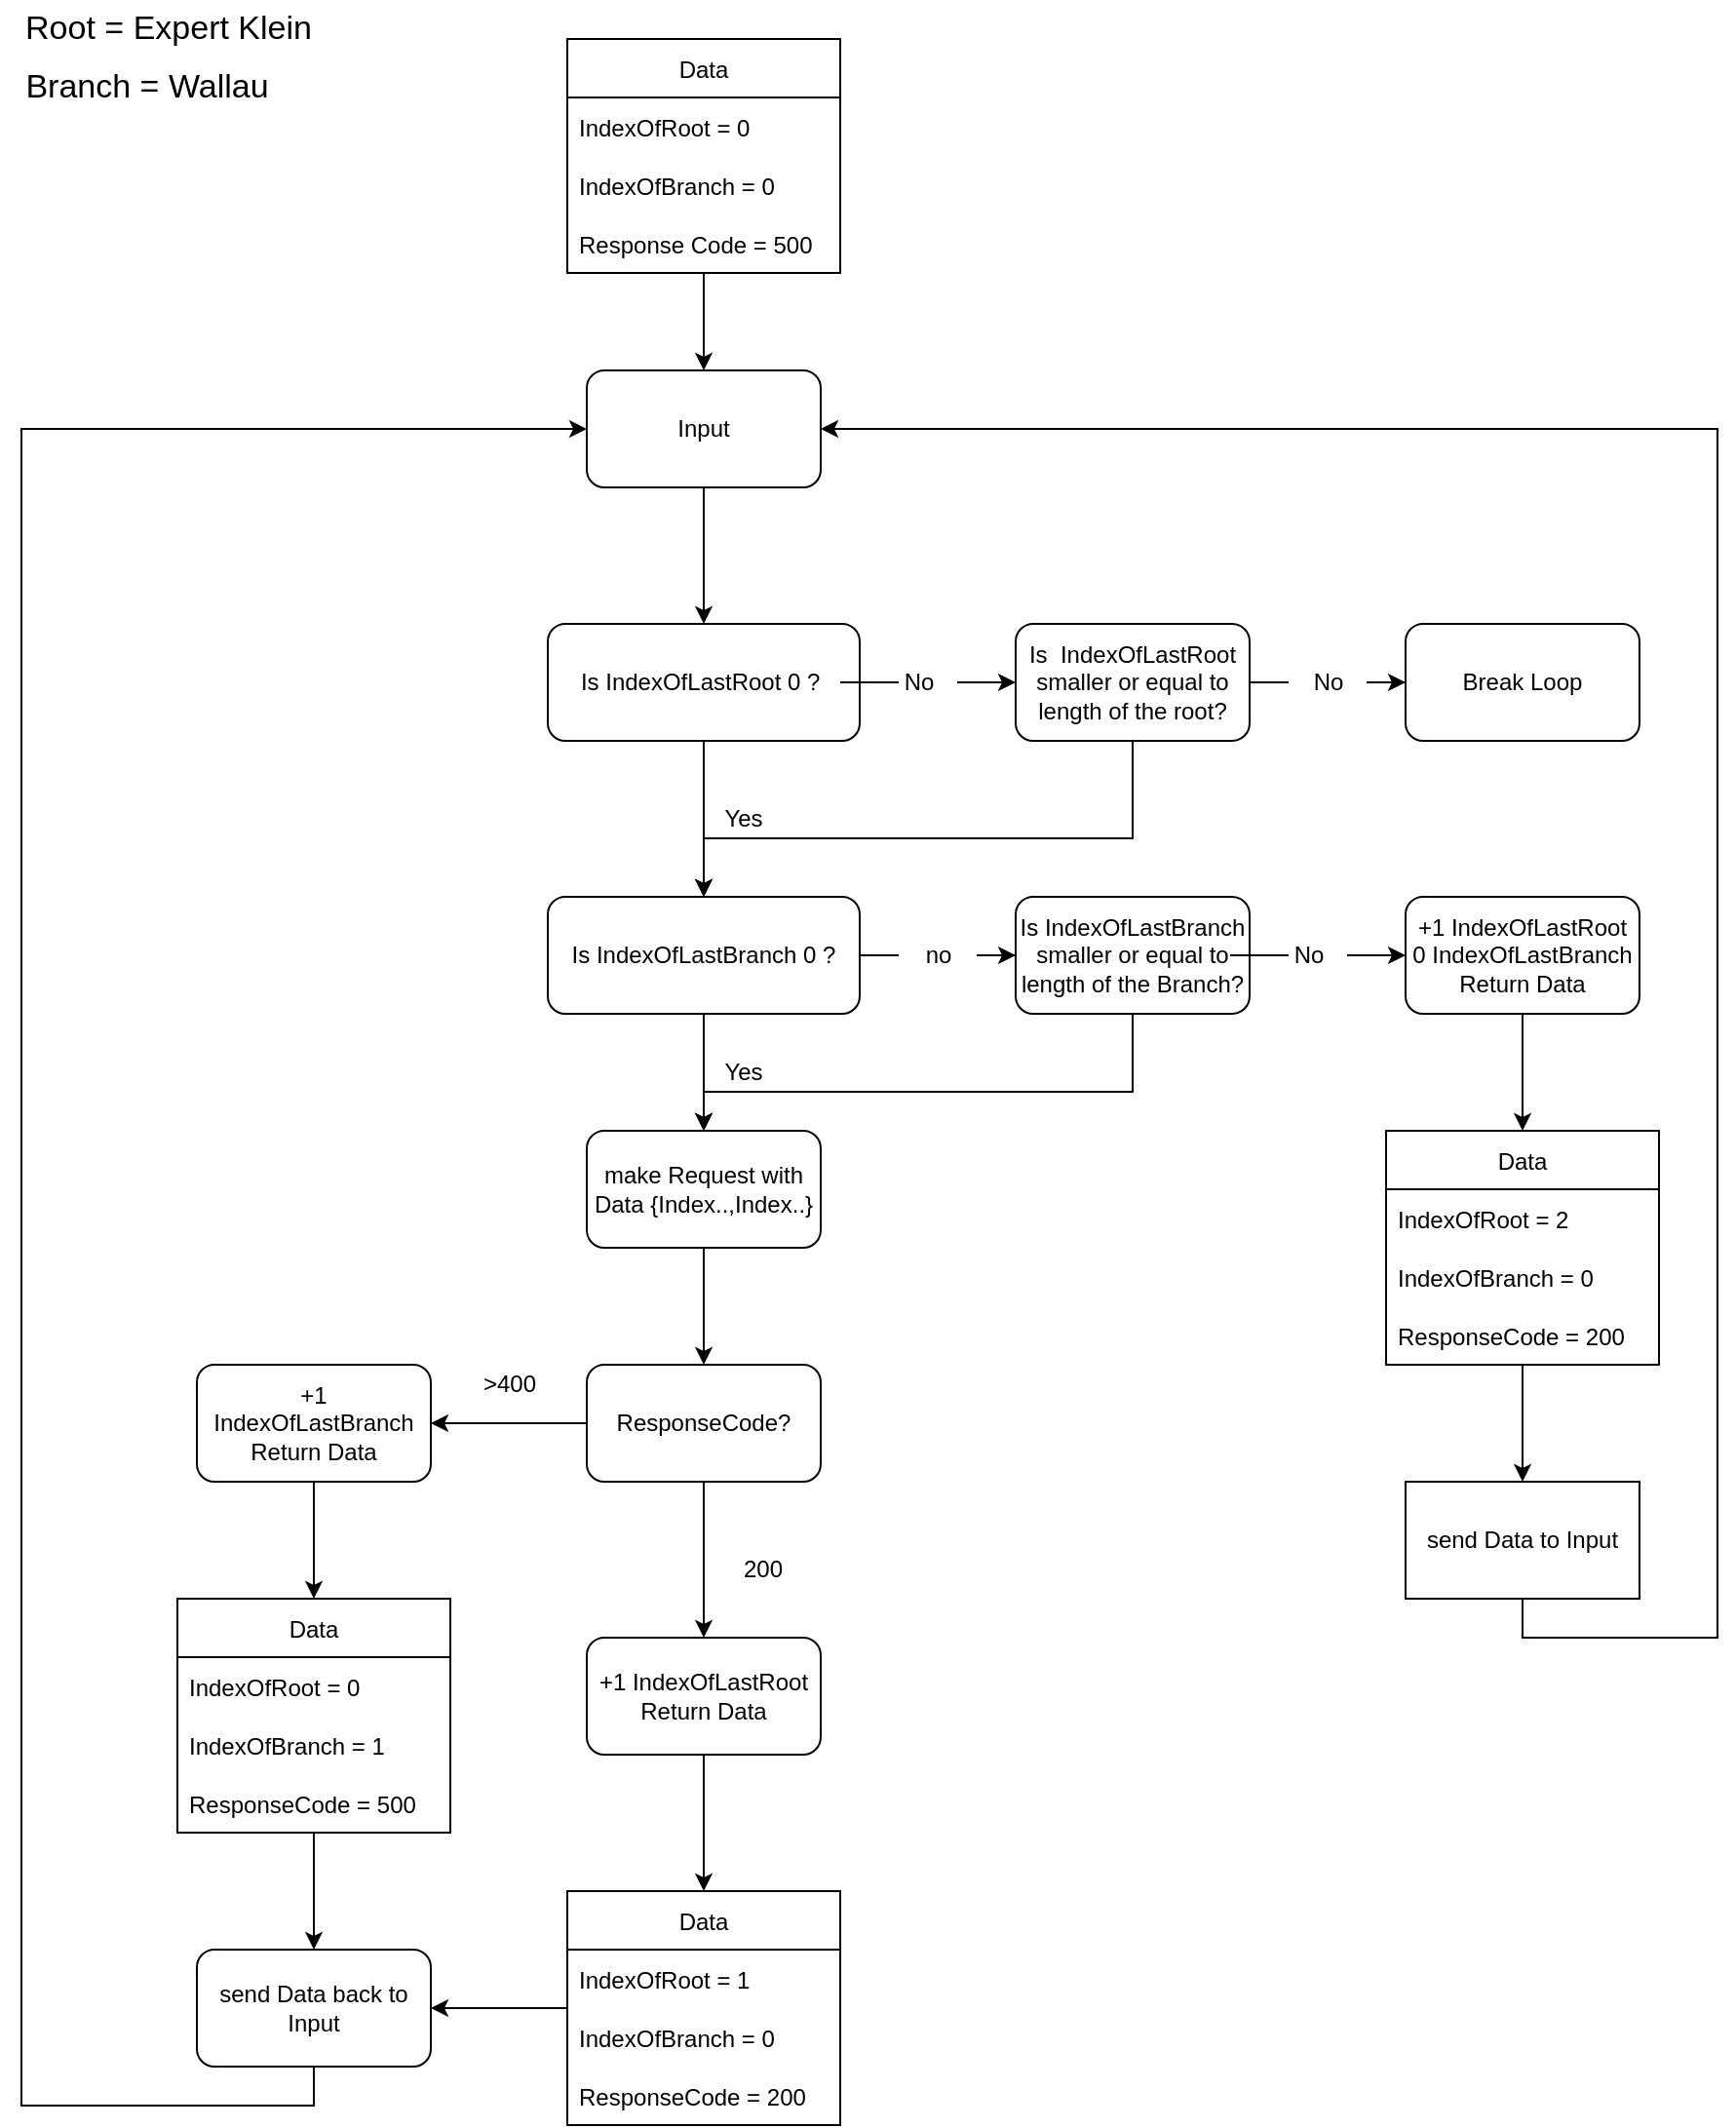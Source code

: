 <mxfile version="20.5.1" type="github">
  <diagram id="C5RBs43oDa-KdzZeNtuy" name="Page-1">
    <mxGraphModel dx="1478" dy="903" grid="1" gridSize="10" guides="1" tooltips="1" connect="1" arrows="1" fold="1" page="1" pageScale="1" pageWidth="827" pageHeight="1169" math="0" shadow="0">
      <root>
        <mxCell id="WIyWlLk6GJQsqaUBKTNV-0" />
        <mxCell id="WIyWlLk6GJQsqaUBKTNV-1" parent="WIyWlLk6GJQsqaUBKTNV-0" />
        <mxCell id="vZsECd-TPxy-p9VHk9jS-8" value="" style="edgeStyle=orthogonalEdgeStyle;rounded=0;orthogonalLoop=1;jettySize=auto;html=1;" edge="1" parent="WIyWlLk6GJQsqaUBKTNV-1" source="vZsECd-TPxy-p9VHk9jS-0" target="vZsECd-TPxy-p9VHk9jS-7">
          <mxGeometry relative="1" as="geometry" />
        </mxCell>
        <mxCell id="vZsECd-TPxy-p9VHk9jS-0" value="Input" style="rounded=1;whiteSpace=wrap;html=1;" vertex="1" parent="WIyWlLk6GJQsqaUBKTNV-1">
          <mxGeometry x="320" y="220" width="120" height="60" as="geometry" />
        </mxCell>
        <mxCell id="vZsECd-TPxy-p9VHk9jS-6" style="edgeStyle=orthogonalEdgeStyle;rounded=0;orthogonalLoop=1;jettySize=auto;html=1;entryX=0.5;entryY=0;entryDx=0;entryDy=0;" edge="1" parent="WIyWlLk6GJQsqaUBKTNV-1" source="vZsECd-TPxy-p9VHk9jS-2" target="vZsECd-TPxy-p9VHk9jS-0">
          <mxGeometry relative="1" as="geometry" />
        </mxCell>
        <mxCell id="vZsECd-TPxy-p9VHk9jS-2" value="Data" style="swimlane;fontStyle=0;childLayout=stackLayout;horizontal=1;startSize=30;horizontalStack=0;resizeParent=1;resizeParentMax=0;resizeLast=0;collapsible=1;marginBottom=0;" vertex="1" parent="WIyWlLk6GJQsqaUBKTNV-1">
          <mxGeometry x="310" y="50" width="140" height="120" as="geometry" />
        </mxCell>
        <mxCell id="vZsECd-TPxy-p9VHk9jS-3" value="IndexOfRoot = 0" style="text;strokeColor=none;fillColor=none;align=left;verticalAlign=middle;spacingLeft=4;spacingRight=4;overflow=hidden;points=[[0,0.5],[1,0.5]];portConstraint=eastwest;rotatable=0;" vertex="1" parent="vZsECd-TPxy-p9VHk9jS-2">
          <mxGeometry y="30" width="140" height="30" as="geometry" />
        </mxCell>
        <mxCell id="vZsECd-TPxy-p9VHk9jS-4" value="IndexOfBranch = 0" style="text;strokeColor=none;fillColor=none;align=left;verticalAlign=middle;spacingLeft=4;spacingRight=4;overflow=hidden;points=[[0,0.5],[1,0.5]];portConstraint=eastwest;rotatable=0;" vertex="1" parent="vZsECd-TPxy-p9VHk9jS-2">
          <mxGeometry y="60" width="140" height="30" as="geometry" />
        </mxCell>
        <mxCell id="vZsECd-TPxy-p9VHk9jS-5" value="Response Code = 500" style="text;strokeColor=none;fillColor=none;align=left;verticalAlign=middle;spacingLeft=4;spacingRight=4;overflow=hidden;points=[[0,0.5],[1,0.5]];portConstraint=eastwest;rotatable=0;" vertex="1" parent="vZsECd-TPxy-p9VHk9jS-2">
          <mxGeometry y="90" width="140" height="30" as="geometry" />
        </mxCell>
        <mxCell id="vZsECd-TPxy-p9VHk9jS-32" value="" style="edgeStyle=orthogonalEdgeStyle;rounded=0;orthogonalLoop=1;jettySize=auto;html=1;fontSize=12;" edge="1" parent="WIyWlLk6GJQsqaUBKTNV-1" source="vZsECd-TPxy-p9VHk9jS-7" target="vZsECd-TPxy-p9VHk9jS-31">
          <mxGeometry relative="1" as="geometry" />
        </mxCell>
        <mxCell id="vZsECd-TPxy-p9VHk9jS-60" value="" style="edgeStyle=orthogonalEdgeStyle;rounded=0;orthogonalLoop=1;jettySize=auto;html=1;strokeWidth=1;fontSize=12;startArrow=none;" edge="1" parent="WIyWlLk6GJQsqaUBKTNV-1" source="vZsECd-TPxy-p9VHk9jS-66" target="vZsECd-TPxy-p9VHk9jS-59">
          <mxGeometry relative="1" as="geometry" />
        </mxCell>
        <mxCell id="vZsECd-TPxy-p9VHk9jS-7" value="Is IndexOfLastRoot 0 ?&amp;nbsp;" style="whiteSpace=wrap;html=1;rounded=1;" vertex="1" parent="WIyWlLk6GJQsqaUBKTNV-1">
          <mxGeometry x="300" y="350" width="160" height="60" as="geometry" />
        </mxCell>
        <mxCell id="vZsECd-TPxy-p9VHk9jS-39" value="" style="edgeStyle=orthogonalEdgeStyle;rounded=0;orthogonalLoop=1;jettySize=auto;html=1;fontSize=12;" edge="1" parent="WIyWlLk6GJQsqaUBKTNV-1" source="vZsECd-TPxy-p9VHk9jS-11" target="vZsECd-TPxy-p9VHk9jS-38">
          <mxGeometry relative="1" as="geometry" />
        </mxCell>
        <mxCell id="vZsECd-TPxy-p9VHk9jS-11" value="make Request with Data {Index..,Index..}" style="whiteSpace=wrap;html=1;rounded=1;" vertex="1" parent="WIyWlLk6GJQsqaUBKTNV-1">
          <mxGeometry x="320" y="610" width="120" height="60" as="geometry" />
        </mxCell>
        <mxCell id="vZsECd-TPxy-p9VHk9jS-14" value="Yes" style="text;html=1;align=center;verticalAlign=middle;resizable=0;points=[];autosize=1;strokeColor=none;fillColor=none;" vertex="1" parent="WIyWlLk6GJQsqaUBKTNV-1">
          <mxGeometry x="380" y="435" width="40" height="30" as="geometry" />
        </mxCell>
        <mxCell id="vZsECd-TPxy-p9VHk9jS-21" value="Root = Expert Klein" style="text;html=1;align=center;verticalAlign=middle;resizable=0;points=[];autosize=1;strokeColor=none;fillColor=none;fontSize=17;" vertex="1" parent="WIyWlLk6GJQsqaUBKTNV-1">
          <mxGeometry x="20" y="30" width="170" height="30" as="geometry" />
        </mxCell>
        <mxCell id="vZsECd-TPxy-p9VHk9jS-22" value="Branch = Wallau" style="text;html=1;align=center;verticalAlign=middle;resizable=0;points=[];autosize=1;strokeColor=none;fillColor=none;fontSize=17;" vertex="1" parent="WIyWlLk6GJQsqaUBKTNV-1">
          <mxGeometry x="19" y="60" width="150" height="30" as="geometry" />
        </mxCell>
        <mxCell id="vZsECd-TPxy-p9VHk9jS-53" style="edgeStyle=orthogonalEdgeStyle;rounded=0;orthogonalLoop=1;jettySize=auto;html=1;entryX=1;entryY=0.5;entryDx=0;entryDy=0;fontSize=12;" edge="1" parent="WIyWlLk6GJQsqaUBKTNV-1" source="vZsECd-TPxy-p9VHk9jS-25" target="vZsECd-TPxy-p9VHk9jS-52">
          <mxGeometry relative="1" as="geometry" />
        </mxCell>
        <mxCell id="vZsECd-TPxy-p9VHk9jS-25" value="Data" style="swimlane;fontStyle=0;childLayout=stackLayout;horizontal=1;startSize=30;horizontalStack=0;resizeParent=1;resizeParentMax=0;resizeLast=0;collapsible=1;marginBottom=0;fontSize=12;" vertex="1" parent="WIyWlLk6GJQsqaUBKTNV-1">
          <mxGeometry x="310" y="1000" width="140" height="120" as="geometry" />
        </mxCell>
        <mxCell id="vZsECd-TPxy-p9VHk9jS-26" value="IndexOfRoot = 1" style="text;strokeColor=none;fillColor=none;align=left;verticalAlign=middle;spacingLeft=4;spacingRight=4;overflow=hidden;points=[[0,0.5],[1,0.5]];portConstraint=eastwest;rotatable=0;fontSize=12;" vertex="1" parent="vZsECd-TPxy-p9VHk9jS-25">
          <mxGeometry y="30" width="140" height="30" as="geometry" />
        </mxCell>
        <mxCell id="vZsECd-TPxy-p9VHk9jS-27" value="IndexOfBranch = 0" style="text;strokeColor=none;fillColor=none;align=left;verticalAlign=middle;spacingLeft=4;spacingRight=4;overflow=hidden;points=[[0,0.5],[1,0.5]];portConstraint=eastwest;rotatable=0;fontSize=12;" vertex="1" parent="vZsECd-TPxy-p9VHk9jS-25">
          <mxGeometry y="60" width="140" height="30" as="geometry" />
        </mxCell>
        <mxCell id="vZsECd-TPxy-p9VHk9jS-28" value="ResponseCode = 200" style="text;strokeColor=none;fillColor=none;align=left;verticalAlign=middle;spacingLeft=4;spacingRight=4;overflow=hidden;points=[[0,0.5],[1,0.5]];portConstraint=eastwest;rotatable=0;fontSize=12;" vertex="1" parent="vZsECd-TPxy-p9VHk9jS-25">
          <mxGeometry y="90" width="140" height="30" as="geometry" />
        </mxCell>
        <mxCell id="vZsECd-TPxy-p9VHk9jS-34" value="" style="edgeStyle=orthogonalEdgeStyle;rounded=0;orthogonalLoop=1;jettySize=auto;html=1;fontSize=12;" edge="1" parent="WIyWlLk6GJQsqaUBKTNV-1" source="vZsECd-TPxy-p9VHk9jS-31">
          <mxGeometry relative="1" as="geometry">
            <mxPoint x="380" y="610" as="targetPoint" />
          </mxGeometry>
        </mxCell>
        <mxCell id="vZsECd-TPxy-p9VHk9jS-69" value="" style="edgeStyle=orthogonalEdgeStyle;rounded=0;orthogonalLoop=1;jettySize=auto;html=1;strokeWidth=1;fontSize=12;startArrow=none;" edge="1" parent="WIyWlLk6GJQsqaUBKTNV-1" source="vZsECd-TPxy-p9VHk9jS-70" target="vZsECd-TPxy-p9VHk9jS-68">
          <mxGeometry relative="1" as="geometry" />
        </mxCell>
        <mxCell id="vZsECd-TPxy-p9VHk9jS-31" value="Is IndexOfLastBranch 0 ?" style="whiteSpace=wrap;html=1;rounded=1;" vertex="1" parent="WIyWlLk6GJQsqaUBKTNV-1">
          <mxGeometry x="300" y="490" width="160" height="60" as="geometry" />
        </mxCell>
        <mxCell id="vZsECd-TPxy-p9VHk9jS-35" value="Yes" style="text;html=1;align=center;verticalAlign=middle;resizable=0;points=[];autosize=1;strokeColor=none;fillColor=none;fontSize=12;" vertex="1" parent="WIyWlLk6GJQsqaUBKTNV-1">
          <mxGeometry x="380" y="565" width="40" height="30" as="geometry" />
        </mxCell>
        <mxCell id="vZsECd-TPxy-p9VHk9jS-41" value="" style="edgeStyle=orthogonalEdgeStyle;rounded=0;orthogonalLoop=1;jettySize=auto;html=1;fontSize=12;" edge="1" parent="WIyWlLk6GJQsqaUBKTNV-1" source="vZsECd-TPxy-p9VHk9jS-38" target="vZsECd-TPxy-p9VHk9jS-40">
          <mxGeometry relative="1" as="geometry" />
        </mxCell>
        <mxCell id="vZsECd-TPxy-p9VHk9jS-44" value="" style="edgeStyle=orthogonalEdgeStyle;rounded=0;orthogonalLoop=1;jettySize=auto;html=1;fontSize=12;" edge="1" parent="WIyWlLk6GJQsqaUBKTNV-1" source="vZsECd-TPxy-p9VHk9jS-38" target="vZsECd-TPxy-p9VHk9jS-43">
          <mxGeometry relative="1" as="geometry" />
        </mxCell>
        <mxCell id="vZsECd-TPxy-p9VHk9jS-38" value="ResponseCode?" style="whiteSpace=wrap;html=1;rounded=1;" vertex="1" parent="WIyWlLk6GJQsqaUBKTNV-1">
          <mxGeometry x="320" y="730" width="120" height="60" as="geometry" />
        </mxCell>
        <mxCell id="vZsECd-TPxy-p9VHk9jS-46" style="edgeStyle=orthogonalEdgeStyle;rounded=0;orthogonalLoop=1;jettySize=auto;html=1;entryX=0.5;entryY=0;entryDx=0;entryDy=0;fontSize=12;" edge="1" parent="WIyWlLk6GJQsqaUBKTNV-1" source="vZsECd-TPxy-p9VHk9jS-40" target="vZsECd-TPxy-p9VHk9jS-25">
          <mxGeometry relative="1" as="geometry" />
        </mxCell>
        <mxCell id="vZsECd-TPxy-p9VHk9jS-40" value="+1 IndexOfLastRoot Return Data" style="whiteSpace=wrap;html=1;rounded=1;" vertex="1" parent="WIyWlLk6GJQsqaUBKTNV-1">
          <mxGeometry x="320" y="870" width="120" height="60" as="geometry" />
        </mxCell>
        <mxCell id="vZsECd-TPxy-p9VHk9jS-42" value="200" style="text;html=1;align=center;verticalAlign=middle;resizable=0;points=[];autosize=1;strokeColor=none;fillColor=none;fontSize=12;" vertex="1" parent="WIyWlLk6GJQsqaUBKTNV-1">
          <mxGeometry x="390" y="820" width="40" height="30" as="geometry" />
        </mxCell>
        <mxCell id="vZsECd-TPxy-p9VHk9jS-51" style="edgeStyle=orthogonalEdgeStyle;rounded=0;orthogonalLoop=1;jettySize=auto;html=1;entryX=0.5;entryY=0;entryDx=0;entryDy=0;fontSize=12;" edge="1" parent="WIyWlLk6GJQsqaUBKTNV-1" source="vZsECd-TPxy-p9VHk9jS-43" target="vZsECd-TPxy-p9VHk9jS-47">
          <mxGeometry relative="1" as="geometry" />
        </mxCell>
        <mxCell id="vZsECd-TPxy-p9VHk9jS-43" value="+1 IndexOfLastBranch Return Data" style="whiteSpace=wrap;html=1;rounded=1;" vertex="1" parent="WIyWlLk6GJQsqaUBKTNV-1">
          <mxGeometry x="120" y="730" width="120" height="60" as="geometry" />
        </mxCell>
        <mxCell id="vZsECd-TPxy-p9VHk9jS-45" value="&amp;gt;400" style="text;html=1;align=center;verticalAlign=middle;resizable=0;points=[];autosize=1;strokeColor=none;fillColor=none;fontSize=12;" vertex="1" parent="WIyWlLk6GJQsqaUBKTNV-1">
          <mxGeometry x="255" y="725" width="50" height="30" as="geometry" />
        </mxCell>
        <mxCell id="vZsECd-TPxy-p9VHk9jS-54" style="edgeStyle=orthogonalEdgeStyle;rounded=0;orthogonalLoop=1;jettySize=auto;html=1;entryX=0.5;entryY=0;entryDx=0;entryDy=0;fontSize=12;" edge="1" parent="WIyWlLk6GJQsqaUBKTNV-1" source="vZsECd-TPxy-p9VHk9jS-47" target="vZsECd-TPxy-p9VHk9jS-52">
          <mxGeometry relative="1" as="geometry" />
        </mxCell>
        <mxCell id="vZsECd-TPxy-p9VHk9jS-47" value="Data" style="swimlane;fontStyle=0;childLayout=stackLayout;horizontal=1;startSize=30;horizontalStack=0;resizeParent=1;resizeParentMax=0;resizeLast=0;collapsible=1;marginBottom=0;fontSize=12;" vertex="1" parent="WIyWlLk6GJQsqaUBKTNV-1">
          <mxGeometry x="110" y="850" width="140" height="120" as="geometry" />
        </mxCell>
        <mxCell id="vZsECd-TPxy-p9VHk9jS-48" value="IndexOfRoot = 0" style="text;strokeColor=none;fillColor=none;align=left;verticalAlign=middle;spacingLeft=4;spacingRight=4;overflow=hidden;points=[[0,0.5],[1,0.5]];portConstraint=eastwest;rotatable=0;fontSize=12;" vertex="1" parent="vZsECd-TPxy-p9VHk9jS-47">
          <mxGeometry y="30" width="140" height="30" as="geometry" />
        </mxCell>
        <mxCell id="vZsECd-TPxy-p9VHk9jS-49" value="IndexOfBranch = 1" style="text;strokeColor=none;fillColor=none;align=left;verticalAlign=middle;spacingLeft=4;spacingRight=4;overflow=hidden;points=[[0,0.5],[1,0.5]];portConstraint=eastwest;rotatable=0;fontSize=12;" vertex="1" parent="vZsECd-TPxy-p9VHk9jS-47">
          <mxGeometry y="60" width="140" height="30" as="geometry" />
        </mxCell>
        <mxCell id="vZsECd-TPxy-p9VHk9jS-50" value="ResponseCode = 500" style="text;strokeColor=none;fillColor=none;align=left;verticalAlign=middle;spacingLeft=4;spacingRight=4;overflow=hidden;points=[[0,0.5],[1,0.5]];portConstraint=eastwest;rotatable=0;fontSize=12;" vertex="1" parent="vZsECd-TPxy-p9VHk9jS-47">
          <mxGeometry y="90" width="140" height="30" as="geometry" />
        </mxCell>
        <mxCell id="vZsECd-TPxy-p9VHk9jS-55" style="edgeStyle=orthogonalEdgeStyle;rounded=0;orthogonalLoop=1;jettySize=auto;html=1;entryX=0;entryY=0.5;entryDx=0;entryDy=0;fontSize=12;strokeWidth=1;" edge="1" parent="WIyWlLk6GJQsqaUBKTNV-1" source="vZsECd-TPxy-p9VHk9jS-52" target="vZsECd-TPxy-p9VHk9jS-0">
          <mxGeometry relative="1" as="geometry">
            <Array as="points">
              <mxPoint x="180" y="1110" />
              <mxPoint x="30" y="1110" />
              <mxPoint x="30" y="250" />
            </Array>
          </mxGeometry>
        </mxCell>
        <mxCell id="vZsECd-TPxy-p9VHk9jS-52" value="send Data back to Input" style="rounded=1;whiteSpace=wrap;html=1;fontSize=12;" vertex="1" parent="WIyWlLk6GJQsqaUBKTNV-1">
          <mxGeometry x="120" y="1030" width="120" height="60" as="geometry" />
        </mxCell>
        <mxCell id="vZsECd-TPxy-p9VHk9jS-61" style="edgeStyle=orthogonalEdgeStyle;rounded=0;orthogonalLoop=1;jettySize=auto;html=1;entryX=0.5;entryY=0;entryDx=0;entryDy=0;strokeWidth=1;fontSize=12;" edge="1" parent="WIyWlLk6GJQsqaUBKTNV-1" source="vZsECd-TPxy-p9VHk9jS-59" target="vZsECd-TPxy-p9VHk9jS-31">
          <mxGeometry relative="1" as="geometry">
            <Array as="points">
              <mxPoint x="600" y="460" />
              <mxPoint x="380" y="460" />
            </Array>
          </mxGeometry>
        </mxCell>
        <mxCell id="vZsECd-TPxy-p9VHk9jS-64" value="" style="edgeStyle=orthogonalEdgeStyle;rounded=0;orthogonalLoop=1;jettySize=auto;html=1;strokeWidth=1;fontSize=12;startArrow=none;" edge="1" parent="WIyWlLk6GJQsqaUBKTNV-1" source="vZsECd-TPxy-p9VHk9jS-65" target="vZsECd-TPxy-p9VHk9jS-63">
          <mxGeometry relative="1" as="geometry" />
        </mxCell>
        <mxCell id="vZsECd-TPxy-p9VHk9jS-59" value="Is&amp;nbsp; IndexOfLastRoot smaller or equal to length of the root?" style="whiteSpace=wrap;html=1;rounded=1;" vertex="1" parent="WIyWlLk6GJQsqaUBKTNV-1">
          <mxGeometry x="540" y="350" width="120" height="60" as="geometry" />
        </mxCell>
        <mxCell id="vZsECd-TPxy-p9VHk9jS-63" value="Break Loop" style="whiteSpace=wrap;html=1;rounded=1;" vertex="1" parent="WIyWlLk6GJQsqaUBKTNV-1">
          <mxGeometry x="740" y="350" width="120" height="60" as="geometry" />
        </mxCell>
        <mxCell id="vZsECd-TPxy-p9VHk9jS-75" style="edgeStyle=orthogonalEdgeStyle;rounded=0;orthogonalLoop=1;jettySize=auto;html=1;entryX=0.5;entryY=0;entryDx=0;entryDy=0;strokeWidth=1;fontSize=12;" edge="1" parent="WIyWlLk6GJQsqaUBKTNV-1" source="vZsECd-TPxy-p9VHk9jS-68" target="vZsECd-TPxy-p9VHk9jS-11">
          <mxGeometry relative="1" as="geometry">
            <Array as="points">
              <mxPoint x="600" y="590" />
              <mxPoint x="380" y="590" />
            </Array>
          </mxGeometry>
        </mxCell>
        <mxCell id="vZsECd-TPxy-p9VHk9jS-77" value="" style="edgeStyle=orthogonalEdgeStyle;rounded=0;orthogonalLoop=1;jettySize=auto;html=1;strokeWidth=1;fontSize=12;startArrow=none;" edge="1" parent="WIyWlLk6GJQsqaUBKTNV-1" source="vZsECd-TPxy-p9VHk9jS-78" target="vZsECd-TPxy-p9VHk9jS-76">
          <mxGeometry relative="1" as="geometry" />
        </mxCell>
        <mxCell id="vZsECd-TPxy-p9VHk9jS-68" value="Is IndexOfLastBranch smaller or equal to length of the Branch?" style="whiteSpace=wrap;html=1;rounded=1;" vertex="1" parent="WIyWlLk6GJQsqaUBKTNV-1">
          <mxGeometry x="540" y="490" width="120" height="60" as="geometry" />
        </mxCell>
        <mxCell id="vZsECd-TPxy-p9VHk9jS-70" value="no" style="text;html=1;align=center;verticalAlign=middle;resizable=0;points=[];autosize=1;strokeColor=none;fillColor=none;fontSize=12;" vertex="1" parent="WIyWlLk6GJQsqaUBKTNV-1">
          <mxGeometry x="480" y="505" width="40" height="30" as="geometry" />
        </mxCell>
        <mxCell id="vZsECd-TPxy-p9VHk9jS-71" value="" style="edgeStyle=orthogonalEdgeStyle;rounded=0;orthogonalLoop=1;jettySize=auto;html=1;strokeWidth=1;fontSize=12;endArrow=none;" edge="1" parent="WIyWlLk6GJQsqaUBKTNV-1" source="vZsECd-TPxy-p9VHk9jS-31" target="vZsECd-TPxy-p9VHk9jS-70">
          <mxGeometry relative="1" as="geometry">
            <mxPoint x="460" y="520" as="sourcePoint" />
            <mxPoint x="560" y="520" as="targetPoint" />
          </mxGeometry>
        </mxCell>
        <mxCell id="vZsECd-TPxy-p9VHk9jS-66" value="No" style="text;html=1;align=center;verticalAlign=middle;resizable=0;points=[];autosize=1;strokeColor=none;fillColor=none;fontSize=12;" vertex="1" parent="WIyWlLk6GJQsqaUBKTNV-1">
          <mxGeometry x="470" y="365" width="40" height="30" as="geometry" />
        </mxCell>
        <mxCell id="vZsECd-TPxy-p9VHk9jS-72" value="" style="edgeStyle=orthogonalEdgeStyle;rounded=0;orthogonalLoop=1;jettySize=auto;html=1;strokeWidth=1;fontSize=12;endArrow=none;" edge="1" parent="WIyWlLk6GJQsqaUBKTNV-1" source="vZsECd-TPxy-p9VHk9jS-7" target="vZsECd-TPxy-p9VHk9jS-66">
          <mxGeometry relative="1" as="geometry">
            <mxPoint x="460" y="380" as="sourcePoint" />
            <mxPoint x="540" y="380" as="targetPoint" />
          </mxGeometry>
        </mxCell>
        <mxCell id="vZsECd-TPxy-p9VHk9jS-65" value="No" style="text;html=1;align=center;verticalAlign=middle;resizable=0;points=[];autosize=1;strokeColor=none;fillColor=none;fontSize=12;" vertex="1" parent="WIyWlLk6GJQsqaUBKTNV-1">
          <mxGeometry x="680" y="365" width="40" height="30" as="geometry" />
        </mxCell>
        <mxCell id="vZsECd-TPxy-p9VHk9jS-73" value="" style="edgeStyle=orthogonalEdgeStyle;rounded=0;orthogonalLoop=1;jettySize=auto;html=1;strokeWidth=1;fontSize=12;endArrow=none;" edge="1" parent="WIyWlLk6GJQsqaUBKTNV-1" source="vZsECd-TPxy-p9VHk9jS-59" target="vZsECd-TPxy-p9VHk9jS-65">
          <mxGeometry relative="1" as="geometry">
            <mxPoint x="660" y="380" as="sourcePoint" />
            <mxPoint x="740" y="380" as="targetPoint" />
          </mxGeometry>
        </mxCell>
        <mxCell id="vZsECd-TPxy-p9VHk9jS-84" style="edgeStyle=orthogonalEdgeStyle;rounded=0;orthogonalLoop=1;jettySize=auto;html=1;entryX=0.5;entryY=0;entryDx=0;entryDy=0;strokeWidth=1;fontSize=12;" edge="1" parent="WIyWlLk6GJQsqaUBKTNV-1" source="vZsECd-TPxy-p9VHk9jS-76" target="vZsECd-TPxy-p9VHk9jS-80">
          <mxGeometry relative="1" as="geometry" />
        </mxCell>
        <mxCell id="vZsECd-TPxy-p9VHk9jS-76" value="+1 IndexOfLastRoot&lt;br&gt;0 IndexOfLastBranch Return Data" style="whiteSpace=wrap;html=1;rounded=1;" vertex="1" parent="WIyWlLk6GJQsqaUBKTNV-1">
          <mxGeometry x="740" y="490" width="120" height="60" as="geometry" />
        </mxCell>
        <mxCell id="vZsECd-TPxy-p9VHk9jS-78" value="No" style="text;html=1;align=center;verticalAlign=middle;resizable=0;points=[];autosize=1;strokeColor=none;fillColor=none;fontSize=12;" vertex="1" parent="WIyWlLk6GJQsqaUBKTNV-1">
          <mxGeometry x="670" y="505" width="40" height="30" as="geometry" />
        </mxCell>
        <mxCell id="vZsECd-TPxy-p9VHk9jS-79" value="" style="edgeStyle=orthogonalEdgeStyle;rounded=0;orthogonalLoop=1;jettySize=auto;html=1;strokeWidth=1;fontSize=12;endArrow=none;" edge="1" parent="WIyWlLk6GJQsqaUBKTNV-1" source="vZsECd-TPxy-p9VHk9jS-68" target="vZsECd-TPxy-p9VHk9jS-78">
          <mxGeometry relative="1" as="geometry">
            <mxPoint x="660" y="520" as="sourcePoint" />
            <mxPoint x="740" y="520" as="targetPoint" />
          </mxGeometry>
        </mxCell>
        <mxCell id="vZsECd-TPxy-p9VHk9jS-89" value="" style="edgeStyle=orthogonalEdgeStyle;rounded=0;orthogonalLoop=1;jettySize=auto;html=1;strokeWidth=1;fontSize=12;" edge="1" parent="WIyWlLk6GJQsqaUBKTNV-1" source="vZsECd-TPxy-p9VHk9jS-80" target="vZsECd-TPxy-p9VHk9jS-88">
          <mxGeometry relative="1" as="geometry" />
        </mxCell>
        <mxCell id="vZsECd-TPxy-p9VHk9jS-80" value="Data" style="swimlane;fontStyle=0;childLayout=stackLayout;horizontal=1;startSize=30;horizontalStack=0;resizeParent=1;resizeParentMax=0;resizeLast=0;collapsible=1;marginBottom=0;fontSize=12;" vertex="1" parent="WIyWlLk6GJQsqaUBKTNV-1">
          <mxGeometry x="730" y="610" width="140" height="120" as="geometry" />
        </mxCell>
        <mxCell id="vZsECd-TPxy-p9VHk9jS-85" value="IndexOfRoot = 2" style="text;strokeColor=none;fillColor=none;align=left;verticalAlign=middle;spacingLeft=4;spacingRight=4;overflow=hidden;points=[[0,0.5],[1,0.5]];portConstraint=eastwest;rotatable=0;fontSize=12;" vertex="1" parent="vZsECd-TPxy-p9VHk9jS-80">
          <mxGeometry y="30" width="140" height="30" as="geometry" />
        </mxCell>
        <mxCell id="vZsECd-TPxy-p9VHk9jS-82" value="IndexOfBranch = 0" style="text;strokeColor=none;fillColor=none;align=left;verticalAlign=middle;spacingLeft=4;spacingRight=4;overflow=hidden;points=[[0,0.5],[1,0.5]];portConstraint=eastwest;rotatable=0;fontSize=12;" vertex="1" parent="vZsECd-TPxy-p9VHk9jS-80">
          <mxGeometry y="60" width="140" height="30" as="geometry" />
        </mxCell>
        <mxCell id="vZsECd-TPxy-p9VHk9jS-83" value="ResponseCode = 200" style="text;strokeColor=none;fillColor=none;align=left;verticalAlign=middle;spacingLeft=4;spacingRight=4;overflow=hidden;points=[[0,0.5],[1,0.5]];portConstraint=eastwest;rotatable=0;fontSize=12;" vertex="1" parent="vZsECd-TPxy-p9VHk9jS-80">
          <mxGeometry y="90" width="140" height="30" as="geometry" />
        </mxCell>
        <mxCell id="vZsECd-TPxy-p9VHk9jS-90" style="edgeStyle=orthogonalEdgeStyle;rounded=0;orthogonalLoop=1;jettySize=auto;html=1;entryX=1;entryY=0.5;entryDx=0;entryDy=0;strokeWidth=1;fontSize=12;" edge="1" parent="WIyWlLk6GJQsqaUBKTNV-1" source="vZsECd-TPxy-p9VHk9jS-88" target="vZsECd-TPxy-p9VHk9jS-0">
          <mxGeometry relative="1" as="geometry">
            <Array as="points">
              <mxPoint x="900" y="870" />
              <mxPoint x="900" y="250" />
            </Array>
          </mxGeometry>
        </mxCell>
        <mxCell id="vZsECd-TPxy-p9VHk9jS-88" value="send Data to Input" style="whiteSpace=wrap;html=1;fontStyle=0;startSize=30;" vertex="1" parent="WIyWlLk6GJQsqaUBKTNV-1">
          <mxGeometry x="740" y="790" width="120" height="60" as="geometry" />
        </mxCell>
      </root>
    </mxGraphModel>
  </diagram>
</mxfile>

